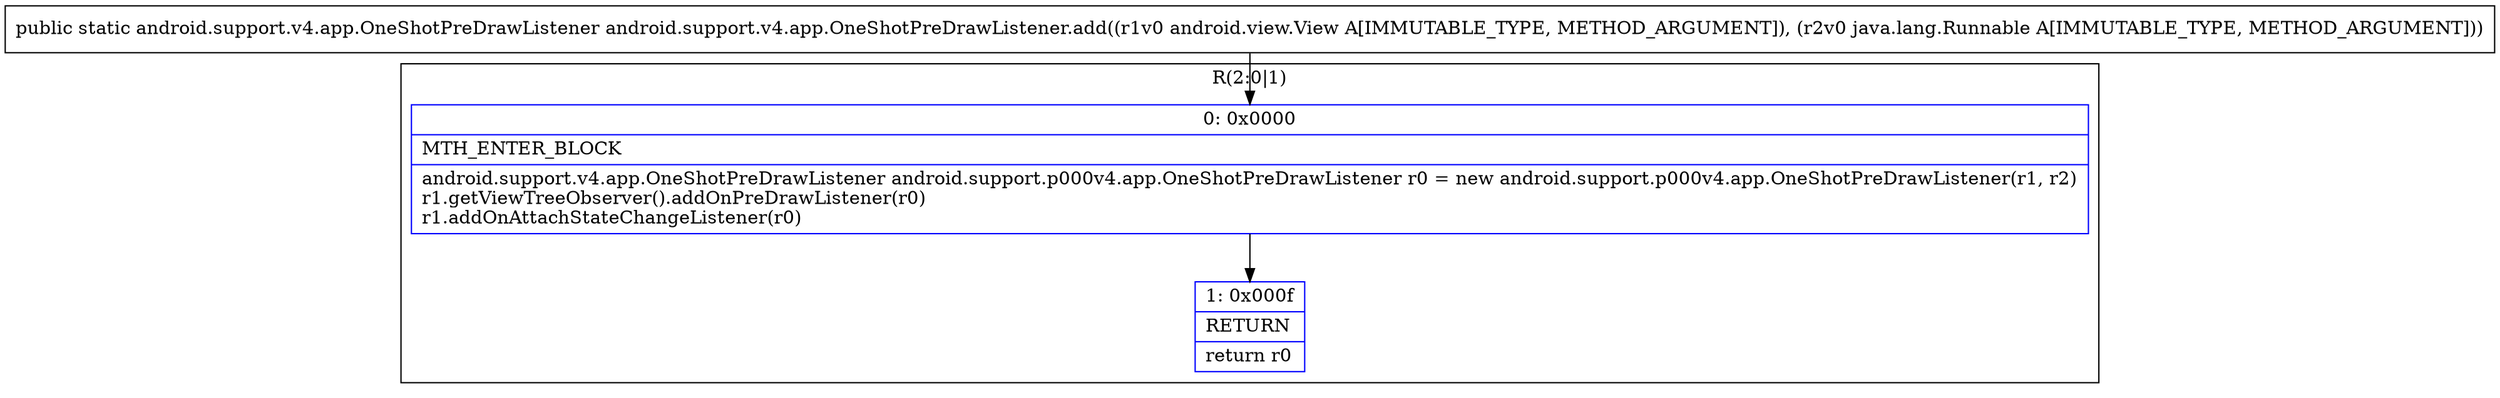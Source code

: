 digraph "CFG forandroid.support.v4.app.OneShotPreDrawListener.add(Landroid\/view\/View;Ljava\/lang\/Runnable;)Landroid\/support\/v4\/app\/OneShotPreDrawListener;" {
subgraph cluster_Region_1391436390 {
label = "R(2:0|1)";
node [shape=record,color=blue];
Node_0 [shape=record,label="{0\:\ 0x0000|MTH_ENTER_BLOCK\l|android.support.v4.app.OneShotPreDrawListener android.support.p000v4.app.OneShotPreDrawListener r0 = new android.support.p000v4.app.OneShotPreDrawListener(r1, r2)\lr1.getViewTreeObserver().addOnPreDrawListener(r0)\lr1.addOnAttachStateChangeListener(r0)\l}"];
Node_1 [shape=record,label="{1\:\ 0x000f|RETURN\l|return r0\l}"];
}
MethodNode[shape=record,label="{public static android.support.v4.app.OneShotPreDrawListener android.support.v4.app.OneShotPreDrawListener.add((r1v0 android.view.View A[IMMUTABLE_TYPE, METHOD_ARGUMENT]), (r2v0 java.lang.Runnable A[IMMUTABLE_TYPE, METHOD_ARGUMENT])) }"];
MethodNode -> Node_0;
Node_0 -> Node_1;
}

